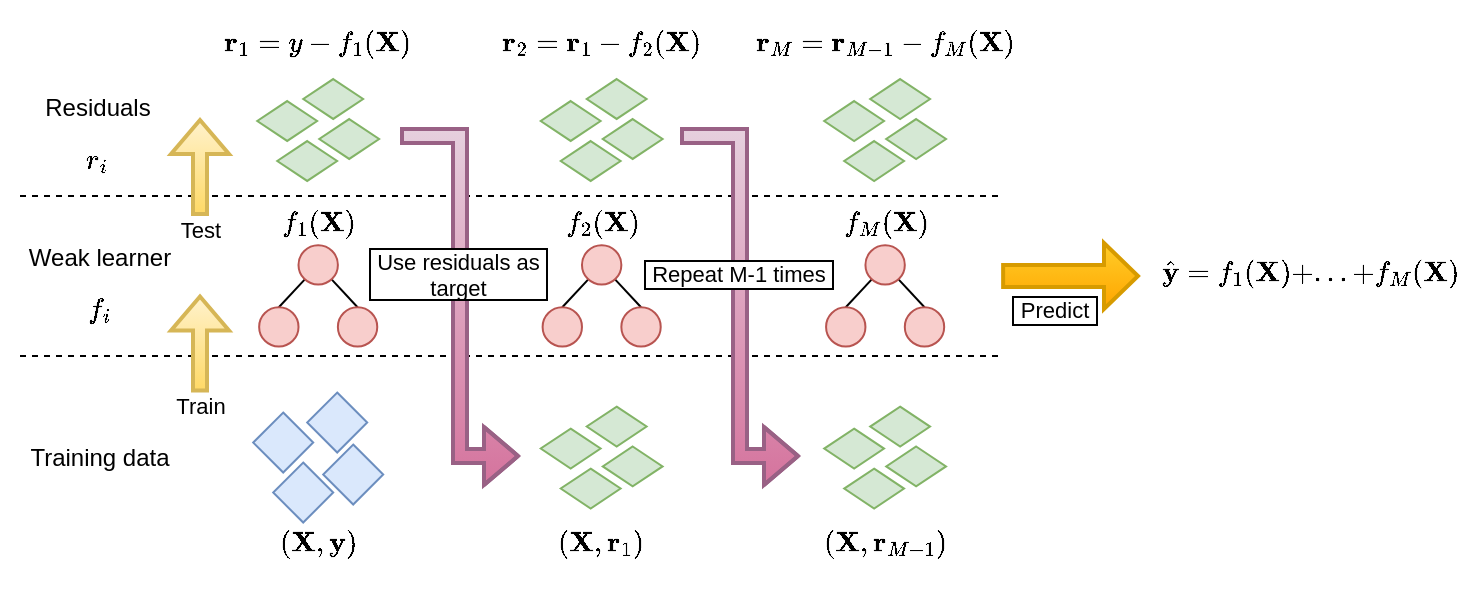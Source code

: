 <mxfile version="24.3.1" type="device">
  <diagram name="Page-1" id="oMxA-YWLd7iP2-zVah8Q">
    <mxGraphModel dx="1343" dy="343" grid="1" gridSize="10" guides="1" tooltips="1" connect="1" arrows="1" fold="1" page="1" pageScale="1" pageWidth="3300" pageHeight="4681" math="1" shadow="0">
      <root>
        <mxCell id="0" />
        <mxCell id="1" parent="0" />
        <mxCell id="p1k_FwjKVzNMvpwTHHCN-52" value="$$\hat{\mathbf{y}} = f_1(\mathbf{X}) + ... + f_M(\mathbf{X})$$" style="text;html=1;align=center;verticalAlign=middle;whiteSpace=wrap;rounded=0;spacing=0;" vertex="1" parent="1">
          <mxGeometry x="660" y="173" width="150" height="30" as="geometry" />
        </mxCell>
        <mxCell id="p1k_FwjKVzNMvpwTHHCN-58" value="Training data" style="text;html=1;align=center;verticalAlign=middle;whiteSpace=wrap;rounded=0;" vertex="1" parent="1">
          <mxGeometry x="90" y="265.77" width="80" height="30" as="geometry" />
        </mxCell>
        <mxCell id="p1k_FwjKVzNMvpwTHHCN-59" value="" style="endArrow=none;startArrow=none;html=1;rounded=0;endFill=0;startFill=0;dashed=1;" edge="1" parent="1">
          <mxGeometry width="50" height="50" relative="1" as="geometry">
            <mxPoint x="90" y="230" as="sourcePoint" />
            <mxPoint x="580" y="230" as="targetPoint" />
          </mxGeometry>
        </mxCell>
        <mxCell id="p1k_FwjKVzNMvpwTHHCN-60" value="" style="endArrow=none;startArrow=none;html=1;rounded=0;endFill=0;startFill=0;dashed=1;" edge="1" parent="1">
          <mxGeometry width="50" height="50" relative="1" as="geometry">
            <mxPoint x="90" y="150" as="sourcePoint" />
            <mxPoint x="580" y="150" as="targetPoint" />
          </mxGeometry>
        </mxCell>
        <mxCell id="p1k_FwjKVzNMvpwTHHCN-68" value="Weak learner $$f_i$$" style="text;html=1;align=center;verticalAlign=middle;whiteSpace=wrap;rounded=0;" vertex="1" parent="1">
          <mxGeometry x="80" y="184.95" width="100" height="30" as="geometry" />
        </mxCell>
        <mxCell id="p1k_FwjKVzNMvpwTHHCN-20" value="" style="endArrow=classic;html=1;rounded=0;fillColor=#fff2cc;strokeColor=#d6b656;strokeWidth=2;shape=flexArrow;endSize=5;startSize=0;gradientColor=#ffd966;width=6;" edge="1" parent="1">
          <mxGeometry width="50" height="50" relative="1" as="geometry">
            <mxPoint x="180" y="248.27" as="sourcePoint" />
            <mxPoint x="180" y="199.27" as="targetPoint" />
          </mxGeometry>
        </mxCell>
        <mxCell id="p1k_FwjKVzNMvpwTHHCN-21" value="Train" style="edgeLabel;html=1;align=center;verticalAlign=middle;resizable=0;points=[];" vertex="1" connectable="0" parent="p1k_FwjKVzNMvpwTHHCN-20">
          <mxGeometry x="0.279" relative="1" as="geometry">
            <mxPoint y="38" as="offset" />
          </mxGeometry>
        </mxCell>
        <mxCell id="p1k_FwjKVzNMvpwTHHCN-72" value="" style="endArrow=classic;html=1;rounded=0;fillColor=#fff2cc;strokeColor=#d6b656;strokeWidth=2;shape=flexArrow;endSize=5;startSize=0;gradientColor=#ffd966;width=6;" edge="1" parent="1">
          <mxGeometry width="50" height="50" relative="1" as="geometry">
            <mxPoint x="180" y="160" as="sourcePoint" />
            <mxPoint x="180" y="111" as="targetPoint" />
          </mxGeometry>
        </mxCell>
        <mxCell id="p1k_FwjKVzNMvpwTHHCN-73" value="Test" style="edgeLabel;html=1;align=center;verticalAlign=middle;resizable=0;points=[];" vertex="1" connectable="0" parent="p1k_FwjKVzNMvpwTHHCN-72">
          <mxGeometry x="0.279" relative="1" as="geometry">
            <mxPoint y="38" as="offset" />
          </mxGeometry>
        </mxCell>
        <mxCell id="p1k_FwjKVzNMvpwTHHCN-74" value="Residuals $$r_i$$" style="text;html=1;align=center;verticalAlign=middle;whiteSpace=wrap;rounded=0;" vertex="1" parent="1">
          <mxGeometry x="89" y="110" width="80" height="30" as="geometry" />
        </mxCell>
        <mxCell id="p1k_FwjKVzNMvpwTHHCN-85" value="" style="endArrow=classic;html=1;rounded=0;fillColor=#ffcd28;strokeColor=#d79b00;strokeWidth=2;shape=flexArrow;endSize=5;startSize=0;gradientColor=#ffa500;" edge="1" parent="1">
          <mxGeometry width="50" height="50" relative="1" as="geometry">
            <mxPoint x="580.57" y="190" as="sourcePoint" />
            <mxPoint x="650" y="190" as="targetPoint" />
          </mxGeometry>
        </mxCell>
        <mxCell id="p1k_FwjKVzNMvpwTHHCN-86" value="&amp;nbsp;Predict&amp;nbsp; " style="edgeLabel;html=1;align=center;verticalAlign=middle;resizable=0;points=[];labelBorderColor=default;" vertex="1" connectable="0" parent="p1k_FwjKVzNMvpwTHHCN-85">
          <mxGeometry x="0.279" relative="1" as="geometry">
            <mxPoint x="-18" y="17" as="offset" />
          </mxGeometry>
        </mxCell>
        <mxCell id="p1k_FwjKVzNMvpwTHHCN-88" value="" style="endArrow=classic;html=1;rounded=0;fillColor=#e6d0de;strokeColor=#996185;strokeWidth=2;shape=flexArrow;endSize=5;startSize=0;gradientColor=#d5739d;width=6;edgeStyle=orthogonalEdgeStyle;" edge="1" parent="1">
          <mxGeometry width="50" height="50" relative="1" as="geometry">
            <mxPoint x="280" y="120" as="sourcePoint" />
            <mxPoint x="340" y="280" as="targetPoint" />
            <Array as="points">
              <mxPoint x="310" y="120" />
              <mxPoint x="310" y="280" />
            </Array>
          </mxGeometry>
        </mxCell>
        <mxCell id="p1k_FwjKVzNMvpwTHHCN-89" value=" Use residuals as  &#xa; target" style="edgeLabel;align=center;verticalAlign=middle;resizable=0;points=[];labelBorderColor=default;fontSize=11;spacingLeft=0;spacingRight=0;" vertex="1" connectable="0" parent="p1k_FwjKVzNMvpwTHHCN-88">
          <mxGeometry x="0.279" relative="1" as="geometry">
            <mxPoint x="-1" y="-42" as="offset" />
          </mxGeometry>
        </mxCell>
        <mxCell id="p1k_FwjKVzNMvpwTHHCN-109" value="" style="group" vertex="1" connectable="0" parent="1">
          <mxGeometry x="322.834" y="59.05" width="116" height="279.95" as="geometry" />
        </mxCell>
        <mxCell id="p1k_FwjKVzNMvpwTHHCN-53" value="$$\mathbf{r}_2 = \mathbf{r}_{1} - f_2(\mathbf{X})$$" style="text;html=1;align=center;verticalAlign=middle;whiteSpace=wrap;rounded=0;" vertex="1" parent="p1k_FwjKVzNMvpwTHHCN-109">
          <mxGeometry width="116" height="30" as="geometry" />
        </mxCell>
        <mxCell id="p1k_FwjKVzNMvpwTHHCN-55" value="$$(\mathbf{X}, \mathbf{r}_1)$$" style="text;html=1;align=center;verticalAlign=middle;whiteSpace=wrap;rounded=0;" vertex="1" parent="p1k_FwjKVzNMvpwTHHCN-109">
          <mxGeometry x="28" y="249.95" width="60" height="30" as="geometry" />
        </mxCell>
        <mxCell id="p1k_FwjKVzNMvpwTHHCN-67" value="" style="group" vertex="1" connectable="0" parent="p1k_FwjKVzNMvpwTHHCN-109">
          <mxGeometry x="27.539" y="196.245" width="60.921" height="50.95" as="geometry" />
        </mxCell>
        <mxCell id="p1k_FwjKVzNMvpwTHHCN-62" value="" style="shape=hexagon;perimeter=hexagonPerimeter2;whiteSpace=wrap;html=1;fixedSize=1;aspect=fixed;fillColor=#d5e8d4;strokeColor=#82b366;" vertex="1" parent="p1k_FwjKVzNMvpwTHHCN-67">
          <mxGeometry x="10" y="31" width="29.921" height="19.95" as="geometry" />
        </mxCell>
        <mxCell id="p1k_FwjKVzNMvpwTHHCN-63" value="" style="shape=hexagon;perimeter=hexagonPerimeter2;whiteSpace=wrap;html=1;fixedSize=1;aspect=fixed;fillColor=#d5e8d4;strokeColor=#82b366;" vertex="1" parent="p1k_FwjKVzNMvpwTHHCN-67">
          <mxGeometry x="31" y="19.95" width="29.921" height="19.95" as="geometry" />
        </mxCell>
        <mxCell id="p1k_FwjKVzNMvpwTHHCN-64" value="" style="shape=hexagon;perimeter=hexagonPerimeter2;whiteSpace=wrap;html=1;fixedSize=1;aspect=fixed;fillColor=#d5e8d4;strokeColor=#82b366;" vertex="1" parent="p1k_FwjKVzNMvpwTHHCN-67">
          <mxGeometry y="11" width="29.921" height="19.95" as="geometry" />
        </mxCell>
        <mxCell id="p1k_FwjKVzNMvpwTHHCN-65" value="" style="shape=hexagon;perimeter=hexagonPerimeter2;whiteSpace=wrap;html=1;fixedSize=1;aspect=fixed;fillColor=#d5e8d4;strokeColor=#82b366;" vertex="1" parent="p1k_FwjKVzNMvpwTHHCN-67">
          <mxGeometry x="23" width="29.921" height="19.95" as="geometry" />
        </mxCell>
        <mxCell id="p1k_FwjKVzNMvpwTHHCN-76" value="" style="group" vertex="1" connectable="0" parent="p1k_FwjKVzNMvpwTHHCN-109">
          <mxGeometry x="27.539" y="32.475" width="60.921" height="50.95" as="geometry" />
        </mxCell>
        <mxCell id="p1k_FwjKVzNMvpwTHHCN-47" value="" style="shape=hexagon;perimeter=hexagonPerimeter2;whiteSpace=wrap;html=1;fixedSize=1;aspect=fixed;fillColor=#d5e8d4;strokeColor=#82b366;" vertex="1" parent="p1k_FwjKVzNMvpwTHHCN-76">
          <mxGeometry x="10" y="31" width="29.921" height="19.95" as="geometry" />
        </mxCell>
        <mxCell id="p1k_FwjKVzNMvpwTHHCN-48" value="" style="shape=hexagon;perimeter=hexagonPerimeter2;whiteSpace=wrap;html=1;fixedSize=1;aspect=fixed;fillColor=#d5e8d4;strokeColor=#82b366;" vertex="1" parent="p1k_FwjKVzNMvpwTHHCN-76">
          <mxGeometry y="11" width="29.921" height="19.95" as="geometry" />
        </mxCell>
        <mxCell id="p1k_FwjKVzNMvpwTHHCN-49" value="" style="shape=hexagon;perimeter=hexagonPerimeter2;whiteSpace=wrap;html=1;fixedSize=1;aspect=fixed;fillColor=#d5e8d4;strokeColor=#82b366;" vertex="1" parent="p1k_FwjKVzNMvpwTHHCN-76">
          <mxGeometry x="31" y="20" width="29.921" height="19.95" as="geometry" />
        </mxCell>
        <mxCell id="p1k_FwjKVzNMvpwTHHCN-50" value="" style="shape=hexagon;perimeter=hexagonPerimeter2;whiteSpace=wrap;html=1;fixedSize=1;aspect=fixed;fillColor=#d5e8d4;strokeColor=#82b366;" vertex="1" parent="p1k_FwjKVzNMvpwTHHCN-76">
          <mxGeometry x="23" width="29.921" height="19.95" as="geometry" />
        </mxCell>
        <mxCell id="p1k_FwjKVzNMvpwTHHCN-54" value="$$f_2(\mathbf{X})$$" style="text;html=1;align=center;verticalAlign=middle;whiteSpace=wrap;rounded=0;" vertex="1" parent="p1k_FwjKVzNMvpwTHHCN-109">
          <mxGeometry x="28" y="90.22" width="60" height="30" as="geometry" />
        </mxCell>
        <mxCell id="p1k_FwjKVzNMvpwTHHCN-79" value="" style="group" vertex="1" connectable="0" parent="p1k_FwjKVzNMvpwTHHCN-109">
          <mxGeometry x="28.473" y="115.56" width="59.055" height="50.68" as="geometry" />
        </mxCell>
        <mxCell id="p1k_FwjKVzNMvpwTHHCN-80" style="rounded=0;orthogonalLoop=1;jettySize=auto;html=1;entryX=0.5;entryY=0;entryDx=0;entryDy=0;endArrow=none;endFill=0;" edge="1" parent="p1k_FwjKVzNMvpwTHHCN-79" source="p1k_FwjKVzNMvpwTHHCN-82" target="p1k_FwjKVzNMvpwTHHCN-83">
          <mxGeometry relative="1" as="geometry" />
        </mxCell>
        <mxCell id="p1k_FwjKVzNMvpwTHHCN-81" style="rounded=0;orthogonalLoop=1;jettySize=auto;html=1;entryX=0.5;entryY=0;entryDx=0;entryDy=0;endArrow=none;endFill=0;" edge="1" parent="p1k_FwjKVzNMvpwTHHCN-79" source="p1k_FwjKVzNMvpwTHHCN-82" target="p1k_FwjKVzNMvpwTHHCN-84">
          <mxGeometry relative="1" as="geometry" />
        </mxCell>
        <mxCell id="p1k_FwjKVzNMvpwTHHCN-82" value="" style="ellipse;whiteSpace=wrap;html=1;aspect=fixed;fillColor=#f8cecc;strokeColor=#b85450;" vertex="1" parent="p1k_FwjKVzNMvpwTHHCN-79">
          <mxGeometry x="19.685" width="19.685" height="19.68" as="geometry" />
        </mxCell>
        <mxCell id="p1k_FwjKVzNMvpwTHHCN-83" value="" style="ellipse;whiteSpace=wrap;html=1;aspect=fixed;fillColor=#f8cecc;strokeColor=#b85450;" vertex="1" parent="p1k_FwjKVzNMvpwTHHCN-79">
          <mxGeometry x="39.37" y="31" width="19.685" height="19.68" as="geometry" />
        </mxCell>
        <mxCell id="p1k_FwjKVzNMvpwTHHCN-84" value="" style="ellipse;whiteSpace=wrap;html=1;aspect=fixed;fillColor=#f8cecc;strokeColor=#b85450;" vertex="1" parent="p1k_FwjKVzNMvpwTHHCN-79">
          <mxGeometry y="31" width="19.685" height="19.68" as="geometry" />
        </mxCell>
        <mxCell id="p1k_FwjKVzNMvpwTHHCN-111" value="" style="group" vertex="1" connectable="0" parent="1">
          <mxGeometry x="181.102" y="59.05" width="116" height="279.95" as="geometry" />
        </mxCell>
        <mxCell id="p1k_FwjKVzNMvpwTHHCN-8" value="$$(\mathbf{X}, \mathbf{y})$$" style="text;html=1;align=center;verticalAlign=middle;whiteSpace=wrap;rounded=0;" vertex="1" parent="p1k_FwjKVzNMvpwTHHCN-111">
          <mxGeometry x="28" y="249.95" width="60" height="30" as="geometry" />
        </mxCell>
        <mxCell id="p1k_FwjKVzNMvpwTHHCN-110" value="" style="group" vertex="1" connectable="0" parent="p1k_FwjKVzNMvpwTHHCN-111">
          <mxGeometry width="116" height="254.22" as="geometry" />
        </mxCell>
        <mxCell id="p1k_FwjKVzNMvpwTHHCN-17" value="$$f_1(\mathbf{X})$$" style="text;html=1;align=center;verticalAlign=middle;whiteSpace=wrap;rounded=0;" vertex="1" parent="p1k_FwjKVzNMvpwTHHCN-110">
          <mxGeometry x="28" y="90.22" width="60" height="30" as="geometry" />
        </mxCell>
        <mxCell id="p1k_FwjKVzNMvpwTHHCN-31" value="$$\mathbf{r}_1 = y - f_1(\mathbf{X})$$" style="text;html=1;align=center;verticalAlign=middle;whiteSpace=wrap;rounded=0;" vertex="1" parent="p1k_FwjKVzNMvpwTHHCN-110">
          <mxGeometry width="116" height="30" as="geometry" />
        </mxCell>
        <mxCell id="p1k_FwjKVzNMvpwTHHCN-66" value="" style="group" vertex="1" connectable="0" parent="p1k_FwjKVzNMvpwTHHCN-110">
          <mxGeometry x="25.5" y="189.22" width="65" height="65" as="geometry" />
        </mxCell>
        <mxCell id="p1k_FwjKVzNMvpwTHHCN-2" value="" style="rhombus;whiteSpace=wrap;html=1;fillColor=#dae8fc;strokeColor=#6c8ebf;" vertex="1" parent="p1k_FwjKVzNMvpwTHHCN-66">
          <mxGeometry y="10" width="30" height="30" as="geometry" />
        </mxCell>
        <mxCell id="p1k_FwjKVzNMvpwTHHCN-3" value="" style="rhombus;whiteSpace=wrap;html=1;fillColor=#dae8fc;strokeColor=#6c8ebf;" vertex="1" parent="p1k_FwjKVzNMvpwTHHCN-66">
          <mxGeometry x="35" y="26" width="30" height="30" as="geometry" />
        </mxCell>
        <mxCell id="p1k_FwjKVzNMvpwTHHCN-4" value="" style="rhombus;whiteSpace=wrap;html=1;fillColor=#dae8fc;strokeColor=#6c8ebf;" vertex="1" parent="p1k_FwjKVzNMvpwTHHCN-66">
          <mxGeometry x="10" y="35" width="30" height="30" as="geometry" />
        </mxCell>
        <mxCell id="p1k_FwjKVzNMvpwTHHCN-5" value="" style="rhombus;whiteSpace=wrap;html=1;fillColor=#dae8fc;strokeColor=#6c8ebf;" vertex="1" parent="p1k_FwjKVzNMvpwTHHCN-66">
          <mxGeometry x="27" width="30" height="30" as="geometry" />
        </mxCell>
        <mxCell id="p1k_FwjKVzNMvpwTHHCN-69" value="" style="group" vertex="1" connectable="0" parent="p1k_FwjKVzNMvpwTHHCN-110">
          <mxGeometry x="28.473" y="115.56" width="59.055" height="50.68" as="geometry" />
        </mxCell>
        <mxCell id="p1k_FwjKVzNMvpwTHHCN-15" style="rounded=0;orthogonalLoop=1;jettySize=auto;html=1;entryX=0.5;entryY=0;entryDx=0;entryDy=0;endArrow=none;endFill=0;" edge="1" parent="p1k_FwjKVzNMvpwTHHCN-69" source="p1k_FwjKVzNMvpwTHHCN-9" target="p1k_FwjKVzNMvpwTHHCN-13">
          <mxGeometry relative="1" as="geometry" />
        </mxCell>
        <mxCell id="p1k_FwjKVzNMvpwTHHCN-16" style="rounded=0;orthogonalLoop=1;jettySize=auto;html=1;entryX=0.5;entryY=0;entryDx=0;entryDy=0;endArrow=none;endFill=0;" edge="1" parent="p1k_FwjKVzNMvpwTHHCN-69" source="p1k_FwjKVzNMvpwTHHCN-9" target="p1k_FwjKVzNMvpwTHHCN-14">
          <mxGeometry relative="1" as="geometry" />
        </mxCell>
        <mxCell id="p1k_FwjKVzNMvpwTHHCN-9" value="" style="ellipse;whiteSpace=wrap;html=1;aspect=fixed;fillColor=#f8cecc;strokeColor=#b85450;" vertex="1" parent="p1k_FwjKVzNMvpwTHHCN-69">
          <mxGeometry x="19.685" width="19.685" height="19.68" as="geometry" />
        </mxCell>
        <mxCell id="p1k_FwjKVzNMvpwTHHCN-13" value="" style="ellipse;whiteSpace=wrap;html=1;aspect=fixed;fillColor=#f8cecc;strokeColor=#b85450;" vertex="1" parent="p1k_FwjKVzNMvpwTHHCN-69">
          <mxGeometry x="39.37" y="31" width="19.685" height="19.68" as="geometry" />
        </mxCell>
        <mxCell id="p1k_FwjKVzNMvpwTHHCN-14" value="" style="ellipse;whiteSpace=wrap;html=1;aspect=fixed;fillColor=#f8cecc;strokeColor=#b85450;" vertex="1" parent="p1k_FwjKVzNMvpwTHHCN-69">
          <mxGeometry y="31" width="19.685" height="19.68" as="geometry" />
        </mxCell>
        <mxCell id="p1k_FwjKVzNMvpwTHHCN-77" value="" style="group" vertex="1" connectable="0" parent="p1k_FwjKVzNMvpwTHHCN-110">
          <mxGeometry x="27.539" y="32.475" width="60.921" height="50.95" as="geometry" />
        </mxCell>
        <mxCell id="p1k_FwjKVzNMvpwTHHCN-26" value="" style="shape=hexagon;perimeter=hexagonPerimeter2;whiteSpace=wrap;html=1;fixedSize=1;aspect=fixed;fillColor=#d5e8d4;strokeColor=#82b366;" vertex="1" parent="p1k_FwjKVzNMvpwTHHCN-77">
          <mxGeometry x="10" y="31" width="29.921" height="19.95" as="geometry" />
        </mxCell>
        <mxCell id="p1k_FwjKVzNMvpwTHHCN-27" value="" style="shape=hexagon;perimeter=hexagonPerimeter2;whiteSpace=wrap;html=1;fixedSize=1;aspect=fixed;fillColor=#d5e8d4;strokeColor=#82b366;" vertex="1" parent="p1k_FwjKVzNMvpwTHHCN-77">
          <mxGeometry y="11" width="29.921" height="19.95" as="geometry" />
        </mxCell>
        <mxCell id="p1k_FwjKVzNMvpwTHHCN-28" value="" style="shape=hexagon;perimeter=hexagonPerimeter2;whiteSpace=wrap;html=1;fixedSize=1;aspect=fixed;fillColor=#d5e8d4;strokeColor=#82b366;" vertex="1" parent="p1k_FwjKVzNMvpwTHHCN-77">
          <mxGeometry x="31" y="20" width="29.921" height="19.95" as="geometry" />
        </mxCell>
        <mxCell id="p1k_FwjKVzNMvpwTHHCN-29" value="" style="shape=hexagon;perimeter=hexagonPerimeter2;whiteSpace=wrap;html=1;fixedSize=1;aspect=fixed;fillColor=#d5e8d4;strokeColor=#82b366;" vertex="1" parent="p1k_FwjKVzNMvpwTHHCN-77">
          <mxGeometry x="23" width="29.921" height="19.95" as="geometry" />
        </mxCell>
        <mxCell id="p1k_FwjKVzNMvpwTHHCN-112" value="" style="group" vertex="1" connectable="0" parent="1">
          <mxGeometry x="464.566" y="59.055" width="116" height="279.95" as="geometry" />
        </mxCell>
        <mxCell id="p1k_FwjKVzNMvpwTHHCN-113" value="$$\mathbf{r}_M = \mathbf{r}_{M-1} - f_M(\mathbf{X})$$" style="text;html=1;align=center;verticalAlign=middle;whiteSpace=wrap;rounded=0;" vertex="1" parent="p1k_FwjKVzNMvpwTHHCN-112">
          <mxGeometry width="116" height="30" as="geometry" />
        </mxCell>
        <mxCell id="p1k_FwjKVzNMvpwTHHCN-114" value="$$(\mathbf{X}, \mathbf{r}_{M-1})$$" style="text;html=1;align=center;verticalAlign=middle;whiteSpace=wrap;rounded=0;" vertex="1" parent="p1k_FwjKVzNMvpwTHHCN-112">
          <mxGeometry x="28" y="249.95" width="60" height="30" as="geometry" />
        </mxCell>
        <mxCell id="p1k_FwjKVzNMvpwTHHCN-115" value="" style="group" vertex="1" connectable="0" parent="p1k_FwjKVzNMvpwTHHCN-112">
          <mxGeometry x="27.539" y="196.245" width="60.921" height="50.95" as="geometry" />
        </mxCell>
        <mxCell id="p1k_FwjKVzNMvpwTHHCN-116" value="" style="shape=hexagon;perimeter=hexagonPerimeter2;whiteSpace=wrap;html=1;fixedSize=1;aspect=fixed;fillColor=#d5e8d4;strokeColor=#82b366;" vertex="1" parent="p1k_FwjKVzNMvpwTHHCN-115">
          <mxGeometry x="10" y="31" width="29.921" height="19.95" as="geometry" />
        </mxCell>
        <mxCell id="p1k_FwjKVzNMvpwTHHCN-117" value="" style="shape=hexagon;perimeter=hexagonPerimeter2;whiteSpace=wrap;html=1;fixedSize=1;aspect=fixed;fillColor=#d5e8d4;strokeColor=#82b366;" vertex="1" parent="p1k_FwjKVzNMvpwTHHCN-115">
          <mxGeometry x="31" y="19.95" width="29.921" height="19.95" as="geometry" />
        </mxCell>
        <mxCell id="p1k_FwjKVzNMvpwTHHCN-118" value="" style="shape=hexagon;perimeter=hexagonPerimeter2;whiteSpace=wrap;html=1;fixedSize=1;aspect=fixed;fillColor=#d5e8d4;strokeColor=#82b366;" vertex="1" parent="p1k_FwjKVzNMvpwTHHCN-115">
          <mxGeometry y="11" width="29.921" height="19.95" as="geometry" />
        </mxCell>
        <mxCell id="p1k_FwjKVzNMvpwTHHCN-119" value="" style="shape=hexagon;perimeter=hexagonPerimeter2;whiteSpace=wrap;html=1;fixedSize=1;aspect=fixed;fillColor=#d5e8d4;strokeColor=#82b366;" vertex="1" parent="p1k_FwjKVzNMvpwTHHCN-115">
          <mxGeometry x="23" width="29.921" height="19.95" as="geometry" />
        </mxCell>
        <mxCell id="p1k_FwjKVzNMvpwTHHCN-120" value="" style="group" vertex="1" connectable="0" parent="p1k_FwjKVzNMvpwTHHCN-112">
          <mxGeometry x="27.539" y="32.475" width="60.921" height="50.95" as="geometry" />
        </mxCell>
        <mxCell id="p1k_FwjKVzNMvpwTHHCN-121" value="" style="shape=hexagon;perimeter=hexagonPerimeter2;whiteSpace=wrap;html=1;fixedSize=1;aspect=fixed;fillColor=#d5e8d4;strokeColor=#82b366;" vertex="1" parent="p1k_FwjKVzNMvpwTHHCN-120">
          <mxGeometry x="10" y="31" width="29.921" height="19.95" as="geometry" />
        </mxCell>
        <mxCell id="p1k_FwjKVzNMvpwTHHCN-122" value="" style="shape=hexagon;perimeter=hexagonPerimeter2;whiteSpace=wrap;html=1;fixedSize=1;aspect=fixed;fillColor=#d5e8d4;strokeColor=#82b366;" vertex="1" parent="p1k_FwjKVzNMvpwTHHCN-120">
          <mxGeometry y="11" width="29.921" height="19.95" as="geometry" />
        </mxCell>
        <mxCell id="p1k_FwjKVzNMvpwTHHCN-123" value="" style="shape=hexagon;perimeter=hexagonPerimeter2;whiteSpace=wrap;html=1;fixedSize=1;aspect=fixed;fillColor=#d5e8d4;strokeColor=#82b366;" vertex="1" parent="p1k_FwjKVzNMvpwTHHCN-120">
          <mxGeometry x="31" y="20" width="29.921" height="19.95" as="geometry" />
        </mxCell>
        <mxCell id="p1k_FwjKVzNMvpwTHHCN-124" value="" style="shape=hexagon;perimeter=hexagonPerimeter2;whiteSpace=wrap;html=1;fixedSize=1;aspect=fixed;fillColor=#d5e8d4;strokeColor=#82b366;" vertex="1" parent="p1k_FwjKVzNMvpwTHHCN-120">
          <mxGeometry x="23" width="29.921" height="19.95" as="geometry" />
        </mxCell>
        <mxCell id="p1k_FwjKVzNMvpwTHHCN-125" value="$$f_M(\mathbf{X})$$" style="text;html=1;align=center;verticalAlign=middle;whiteSpace=wrap;rounded=0;" vertex="1" parent="p1k_FwjKVzNMvpwTHHCN-112">
          <mxGeometry x="28" y="90.22" width="60" height="30" as="geometry" />
        </mxCell>
        <mxCell id="p1k_FwjKVzNMvpwTHHCN-126" value="" style="group" vertex="1" connectable="0" parent="p1k_FwjKVzNMvpwTHHCN-112">
          <mxGeometry x="28.473" y="115.56" width="59.055" height="50.68" as="geometry" />
        </mxCell>
        <mxCell id="p1k_FwjKVzNMvpwTHHCN-127" style="rounded=0;orthogonalLoop=1;jettySize=auto;html=1;entryX=0.5;entryY=0;entryDx=0;entryDy=0;endArrow=none;endFill=0;" edge="1" parent="p1k_FwjKVzNMvpwTHHCN-126" source="p1k_FwjKVzNMvpwTHHCN-129" target="p1k_FwjKVzNMvpwTHHCN-130">
          <mxGeometry relative="1" as="geometry" />
        </mxCell>
        <mxCell id="p1k_FwjKVzNMvpwTHHCN-128" style="rounded=0;orthogonalLoop=1;jettySize=auto;html=1;entryX=0.5;entryY=0;entryDx=0;entryDy=0;endArrow=none;endFill=0;" edge="1" parent="p1k_FwjKVzNMvpwTHHCN-126" source="p1k_FwjKVzNMvpwTHHCN-129" target="p1k_FwjKVzNMvpwTHHCN-131">
          <mxGeometry relative="1" as="geometry" />
        </mxCell>
        <mxCell id="p1k_FwjKVzNMvpwTHHCN-129" value="" style="ellipse;whiteSpace=wrap;html=1;aspect=fixed;fillColor=#f8cecc;strokeColor=#b85450;" vertex="1" parent="p1k_FwjKVzNMvpwTHHCN-126">
          <mxGeometry x="19.685" width="19.685" height="19.68" as="geometry" />
        </mxCell>
        <mxCell id="p1k_FwjKVzNMvpwTHHCN-130" value="" style="ellipse;whiteSpace=wrap;html=1;aspect=fixed;fillColor=#f8cecc;strokeColor=#b85450;" vertex="1" parent="p1k_FwjKVzNMvpwTHHCN-126">
          <mxGeometry x="39.37" y="31" width="19.685" height="19.68" as="geometry" />
        </mxCell>
        <mxCell id="p1k_FwjKVzNMvpwTHHCN-131" value="" style="ellipse;whiteSpace=wrap;html=1;aspect=fixed;fillColor=#f8cecc;strokeColor=#b85450;" vertex="1" parent="p1k_FwjKVzNMvpwTHHCN-126">
          <mxGeometry y="31" width="19.685" height="19.68" as="geometry" />
        </mxCell>
        <mxCell id="p1k_FwjKVzNMvpwTHHCN-132" value="" style="endArrow=classic;html=1;rounded=0;fillColor=#e6d0de;strokeColor=#996185;strokeWidth=2;shape=flexArrow;endSize=5;startSize=0;gradientColor=#d5739d;width=6;edgeStyle=orthogonalEdgeStyle;" edge="1" parent="1">
          <mxGeometry width="50" height="50" relative="1" as="geometry">
            <mxPoint x="420" y="120" as="sourcePoint" />
            <mxPoint x="480" y="280" as="targetPoint" />
            <Array as="points">
              <mxPoint x="450" y="119.01" />
              <mxPoint x="450" y="279.01" />
            </Array>
          </mxGeometry>
        </mxCell>
        <mxCell id="p1k_FwjKVzNMvpwTHHCN-133" value="&amp;nbsp;Repeat M-1 times&amp;nbsp; " style="edgeLabel;html=1;align=center;verticalAlign=middle;resizable=0;points=[];labelBorderColor=default;" vertex="1" connectable="0" parent="p1k_FwjKVzNMvpwTHHCN-132">
          <mxGeometry x="0.279" relative="1" as="geometry">
            <mxPoint x="-1" y="-42" as="offset" />
          </mxGeometry>
        </mxCell>
      </root>
    </mxGraphModel>
  </diagram>
</mxfile>
